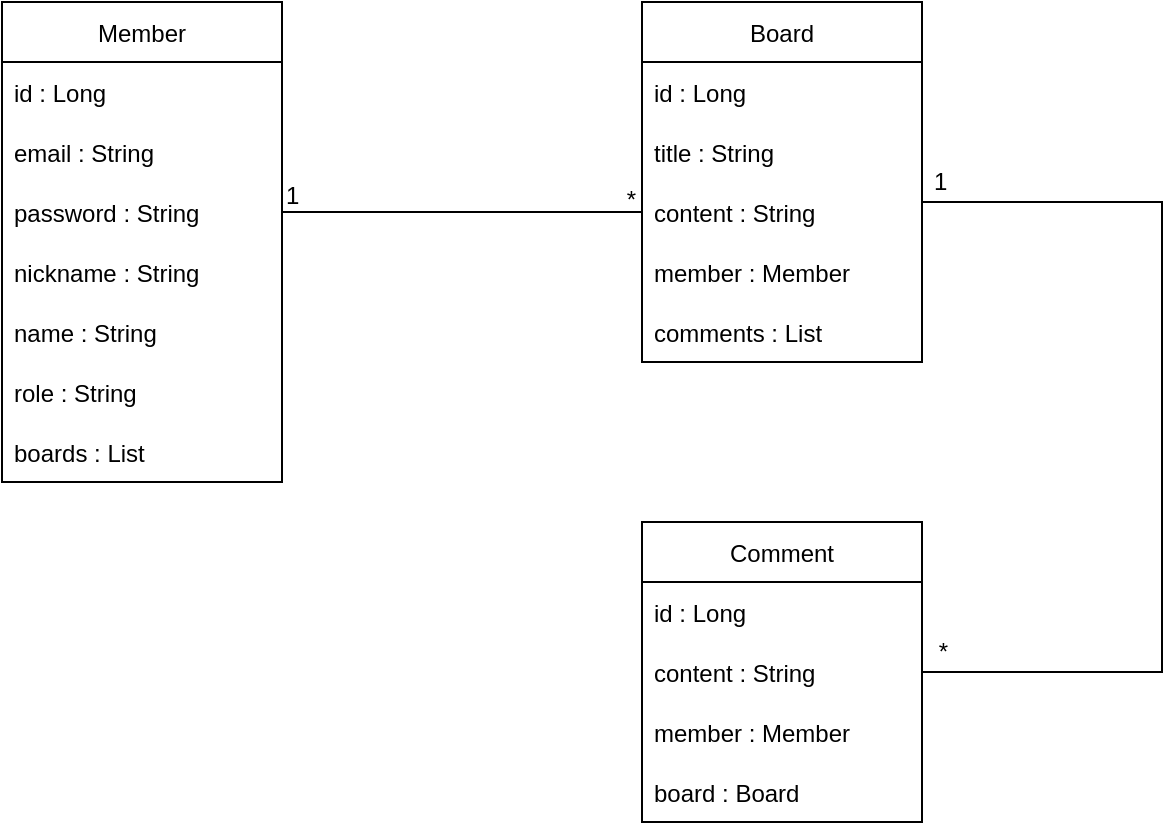 <mxfile version="16.1.2" type="device"><diagram id="R2lEEEUBdFMjLlhIrx00" name="Page-1"><mxGraphModel dx="1033" dy="679" grid="1" gridSize="10" guides="1" tooltips="1" connect="1" arrows="1" fold="1" page="1" pageScale="1" pageWidth="1200" pageHeight="1920" math="0" shadow="0" extFonts="Permanent Marker^https://fonts.googleapis.com/css?family=Permanent+Marker"><root><mxCell id="0"/><mxCell id="1" parent="0"/><mxCell id="RsLNJZIy50iBdv0xdemR-12" value="Member" style="swimlane;fontStyle=0;childLayout=stackLayout;horizontal=1;startSize=30;horizontalStack=0;resizeParent=1;resizeParentMax=0;resizeLast=0;collapsible=1;marginBottom=0;fontFamily=Helvetica;fontSize=12;fontColor=default;strokeColor=default;fillColor=none;" vertex="1" parent="1"><mxGeometry x="70" y="130" width="140" height="240" as="geometry"/></mxCell><mxCell id="RsLNJZIy50iBdv0xdemR-13" value="id : Long" style="text;strokeColor=none;fillColor=none;align=left;verticalAlign=middle;spacingLeft=4;spacingRight=4;overflow=hidden;points=[[0,0.5],[1,0.5]];portConstraint=eastwest;rotatable=0;fontFamily=Helvetica;fontSize=12;fontColor=default;" vertex="1" parent="RsLNJZIy50iBdv0xdemR-12"><mxGeometry y="30" width="140" height="30" as="geometry"/></mxCell><mxCell id="RsLNJZIy50iBdv0xdemR-20" value="email : String" style="text;strokeColor=none;fillColor=none;align=left;verticalAlign=middle;spacingLeft=4;spacingRight=4;overflow=hidden;points=[[0,0.5],[1,0.5]];portConstraint=eastwest;rotatable=0;fontFamily=Helvetica;fontSize=12;fontColor=default;" vertex="1" parent="RsLNJZIy50iBdv0xdemR-12"><mxGeometry y="60" width="140" height="30" as="geometry"/></mxCell><mxCell id="RsLNJZIy50iBdv0xdemR-21" value="password : String" style="text;strokeColor=none;fillColor=none;align=left;verticalAlign=middle;spacingLeft=4;spacingRight=4;overflow=hidden;points=[[0,0.5],[1,0.5]];portConstraint=eastwest;rotatable=0;fontFamily=Helvetica;fontSize=12;fontColor=default;" vertex="1" parent="RsLNJZIy50iBdv0xdemR-12"><mxGeometry y="90" width="140" height="30" as="geometry"/></mxCell><mxCell id="RsLNJZIy50iBdv0xdemR-22" value="nickname : String" style="text;strokeColor=none;fillColor=none;align=left;verticalAlign=middle;spacingLeft=4;spacingRight=4;overflow=hidden;points=[[0,0.5],[1,0.5]];portConstraint=eastwest;rotatable=0;fontFamily=Helvetica;fontSize=12;fontColor=default;" vertex="1" parent="RsLNJZIy50iBdv0xdemR-12"><mxGeometry y="120" width="140" height="30" as="geometry"/></mxCell><mxCell id="RsLNJZIy50iBdv0xdemR-23" value="name : String" style="text;strokeColor=none;fillColor=none;align=left;verticalAlign=middle;spacingLeft=4;spacingRight=4;overflow=hidden;points=[[0,0.5],[1,0.5]];portConstraint=eastwest;rotatable=0;fontFamily=Helvetica;fontSize=12;fontColor=default;" vertex="1" parent="RsLNJZIy50iBdv0xdemR-12"><mxGeometry y="150" width="140" height="30" as="geometry"/></mxCell><mxCell id="RsLNJZIy50iBdv0xdemR-24" value="role : String" style="text;strokeColor=none;fillColor=none;align=left;verticalAlign=middle;spacingLeft=4;spacingRight=4;overflow=hidden;points=[[0,0.5],[1,0.5]];portConstraint=eastwest;rotatable=0;fontFamily=Helvetica;fontSize=12;fontColor=default;" vertex="1" parent="RsLNJZIy50iBdv0xdemR-12"><mxGeometry y="180" width="140" height="30" as="geometry"/></mxCell><mxCell id="RsLNJZIy50iBdv0xdemR-31" value="boards : List" style="text;strokeColor=none;fillColor=none;align=left;verticalAlign=middle;spacingLeft=4;spacingRight=4;overflow=hidden;points=[[0,0.5],[1,0.5]];portConstraint=eastwest;rotatable=0;fontFamily=Helvetica;fontSize=12;fontColor=default;" vertex="1" parent="RsLNJZIy50iBdv0xdemR-12"><mxGeometry y="210" width="140" height="30" as="geometry"/></mxCell><mxCell id="RsLNJZIy50iBdv0xdemR-26" value="Board" style="swimlane;fontStyle=0;childLayout=stackLayout;horizontal=1;startSize=30;horizontalStack=0;resizeParent=1;resizeParentMax=0;resizeLast=0;collapsible=1;marginBottom=0;fontFamily=Helvetica;fontSize=12;fontColor=default;strokeColor=default;fillColor=none;" vertex="1" parent="1"><mxGeometry x="390" y="130" width="140" height="180" as="geometry"/></mxCell><mxCell id="RsLNJZIy50iBdv0xdemR-27" value="id : Long" style="text;strokeColor=none;fillColor=none;align=left;verticalAlign=middle;spacingLeft=4;spacingRight=4;overflow=hidden;points=[[0,0.5],[1,0.5]];portConstraint=eastwest;rotatable=0;fontFamily=Helvetica;fontSize=12;fontColor=default;" vertex="1" parent="RsLNJZIy50iBdv0xdemR-26"><mxGeometry y="30" width="140" height="30" as="geometry"/></mxCell><mxCell id="RsLNJZIy50iBdv0xdemR-32" value="title : String" style="text;strokeColor=none;fillColor=none;align=left;verticalAlign=middle;spacingLeft=4;spacingRight=4;overflow=hidden;points=[[0,0.5],[1,0.5]];portConstraint=eastwest;rotatable=0;fontFamily=Helvetica;fontSize=12;fontColor=default;" vertex="1" parent="RsLNJZIy50iBdv0xdemR-26"><mxGeometry y="60" width="140" height="30" as="geometry"/></mxCell><mxCell id="RsLNJZIy50iBdv0xdemR-33" value="content : String" style="text;strokeColor=none;fillColor=none;align=left;verticalAlign=middle;spacingLeft=4;spacingRight=4;overflow=hidden;points=[[0,0.5],[1,0.5]];portConstraint=eastwest;rotatable=0;fontFamily=Helvetica;fontSize=12;fontColor=default;" vertex="1" parent="RsLNJZIy50iBdv0xdemR-26"><mxGeometry y="90" width="140" height="30" as="geometry"/></mxCell><mxCell id="RsLNJZIy50iBdv0xdemR-34" value="member : Member" style="text;strokeColor=none;fillColor=none;align=left;verticalAlign=middle;spacingLeft=4;spacingRight=4;overflow=hidden;points=[[0,0.5],[1,0.5]];portConstraint=eastwest;rotatable=0;fontFamily=Helvetica;fontSize=12;fontColor=default;" vertex="1" parent="RsLNJZIy50iBdv0xdemR-26"><mxGeometry y="120" width="140" height="30" as="geometry"/></mxCell><mxCell id="RsLNJZIy50iBdv0xdemR-35" value="comments : List" style="text;strokeColor=none;fillColor=none;align=left;verticalAlign=middle;spacingLeft=4;spacingRight=4;overflow=hidden;points=[[0,0.5],[1,0.5]];portConstraint=eastwest;rotatable=0;fontFamily=Helvetica;fontSize=12;fontColor=default;" vertex="1" parent="RsLNJZIy50iBdv0xdemR-26"><mxGeometry y="150" width="140" height="30" as="geometry"/></mxCell><mxCell id="RsLNJZIy50iBdv0xdemR-36" value="Comment" style="swimlane;fontStyle=0;childLayout=stackLayout;horizontal=1;startSize=30;horizontalStack=0;resizeParent=1;resizeParentMax=0;resizeLast=0;collapsible=1;marginBottom=0;fontFamily=Helvetica;fontSize=12;fontColor=default;strokeColor=default;fillColor=none;" vertex="1" parent="1"><mxGeometry x="390" y="390" width="140" height="150" as="geometry"/></mxCell><mxCell id="RsLNJZIy50iBdv0xdemR-37" value="id : Long" style="text;strokeColor=none;fillColor=none;align=left;verticalAlign=middle;spacingLeft=4;spacingRight=4;overflow=hidden;points=[[0,0.5],[1,0.5]];portConstraint=eastwest;rotatable=0;fontFamily=Helvetica;fontSize=12;fontColor=default;" vertex="1" parent="RsLNJZIy50iBdv0xdemR-36"><mxGeometry y="30" width="140" height="30" as="geometry"/></mxCell><mxCell id="RsLNJZIy50iBdv0xdemR-40" value="content : String" style="text;strokeColor=none;fillColor=none;align=left;verticalAlign=middle;spacingLeft=4;spacingRight=4;overflow=hidden;points=[[0,0.5],[1,0.5]];portConstraint=eastwest;rotatable=0;fontFamily=Helvetica;fontSize=12;fontColor=default;" vertex="1" parent="RsLNJZIy50iBdv0xdemR-36"><mxGeometry y="60" width="140" height="30" as="geometry"/></mxCell><mxCell id="RsLNJZIy50iBdv0xdemR-41" value="member : Member" style="text;strokeColor=none;fillColor=none;align=left;verticalAlign=middle;spacingLeft=4;spacingRight=4;overflow=hidden;points=[[0,0.5],[1,0.5]];portConstraint=eastwest;rotatable=0;fontFamily=Helvetica;fontSize=12;fontColor=default;" vertex="1" parent="RsLNJZIy50iBdv0xdemR-36"><mxGeometry y="90" width="140" height="30" as="geometry"/></mxCell><mxCell id="RsLNJZIy50iBdv0xdemR-42" value="board : Board" style="text;strokeColor=none;fillColor=none;align=left;verticalAlign=middle;spacingLeft=4;spacingRight=4;overflow=hidden;points=[[0,0.5],[1,0.5]];portConstraint=eastwest;rotatable=0;fontFamily=Helvetica;fontSize=12;fontColor=default;" vertex="1" parent="RsLNJZIy50iBdv0xdemR-36"><mxGeometry y="120" width="140" height="30" as="geometry"/></mxCell><mxCell id="RsLNJZIy50iBdv0xdemR-53" value="" style="endArrow=none;html=1;rounded=0;fontFamily=Helvetica;fontSize=12;fontColor=default;exitX=1;exitY=0.5;exitDx=0;exitDy=0;entryX=0;entryY=0.5;entryDx=0;entryDy=0;" edge="1" parent="1" source="RsLNJZIy50iBdv0xdemR-21" target="RsLNJZIy50iBdv0xdemR-33"><mxGeometry relative="1" as="geometry"><mxPoint x="210" y="260" as="sourcePoint"/><mxPoint x="370" y="260" as="targetPoint"/></mxGeometry></mxCell><mxCell id="RsLNJZIy50iBdv0xdemR-54" value="1" style="resizable=0;html=1;align=left;verticalAlign=bottom;fontFamily=Helvetica;fontSize=12;fontColor=default;strokeColor=default;fillColor=none;" connectable="0" vertex="1" parent="RsLNJZIy50iBdv0xdemR-53"><mxGeometry x="-1" relative="1" as="geometry"/></mxCell><mxCell id="RsLNJZIy50iBdv0xdemR-55" value="*" style="resizable=0;html=1;align=right;verticalAlign=bottom;fontFamily=Helvetica;fontSize=12;fontColor=default;strokeColor=default;fillColor=none;" connectable="0" vertex="1" parent="RsLNJZIy50iBdv0xdemR-53"><mxGeometry x="1" relative="1" as="geometry"><mxPoint x="-3" y="2" as="offset"/></mxGeometry></mxCell><mxCell id="RsLNJZIy50iBdv0xdemR-59" value="" style="endArrow=none;html=1;rounded=0;fontFamily=Helvetica;fontSize=12;fontColor=default;entryX=1;entryY=0.5;entryDx=0;entryDy=0;" edge="1" parent="1" target="RsLNJZIy50iBdv0xdemR-40"><mxGeometry relative="1" as="geometry"><mxPoint x="530" y="230" as="sourcePoint"/><mxPoint x="690" y="230" as="targetPoint"/><Array as="points"><mxPoint x="650" y="230"/><mxPoint x="650" y="465"/></Array></mxGeometry></mxCell><mxCell id="RsLNJZIy50iBdv0xdemR-60" value="1" style="resizable=0;html=1;align=left;verticalAlign=bottom;fontFamily=Helvetica;fontSize=12;fontColor=default;strokeColor=default;fillColor=none;" connectable="0" vertex="1" parent="RsLNJZIy50iBdv0xdemR-59"><mxGeometry x="-1" relative="1" as="geometry"><mxPoint x="4" y="-2" as="offset"/></mxGeometry></mxCell><mxCell id="RsLNJZIy50iBdv0xdemR-61" value="*" style="resizable=0;html=1;align=right;verticalAlign=bottom;fontFamily=Helvetica;fontSize=12;fontColor=default;strokeColor=default;fillColor=none;" connectable="0" vertex="1" parent="RsLNJZIy50iBdv0xdemR-59"><mxGeometry x="1" relative="1" as="geometry"><mxPoint x="13" y="-2" as="offset"/></mxGeometry></mxCell></root></mxGraphModel></diagram></mxfile>